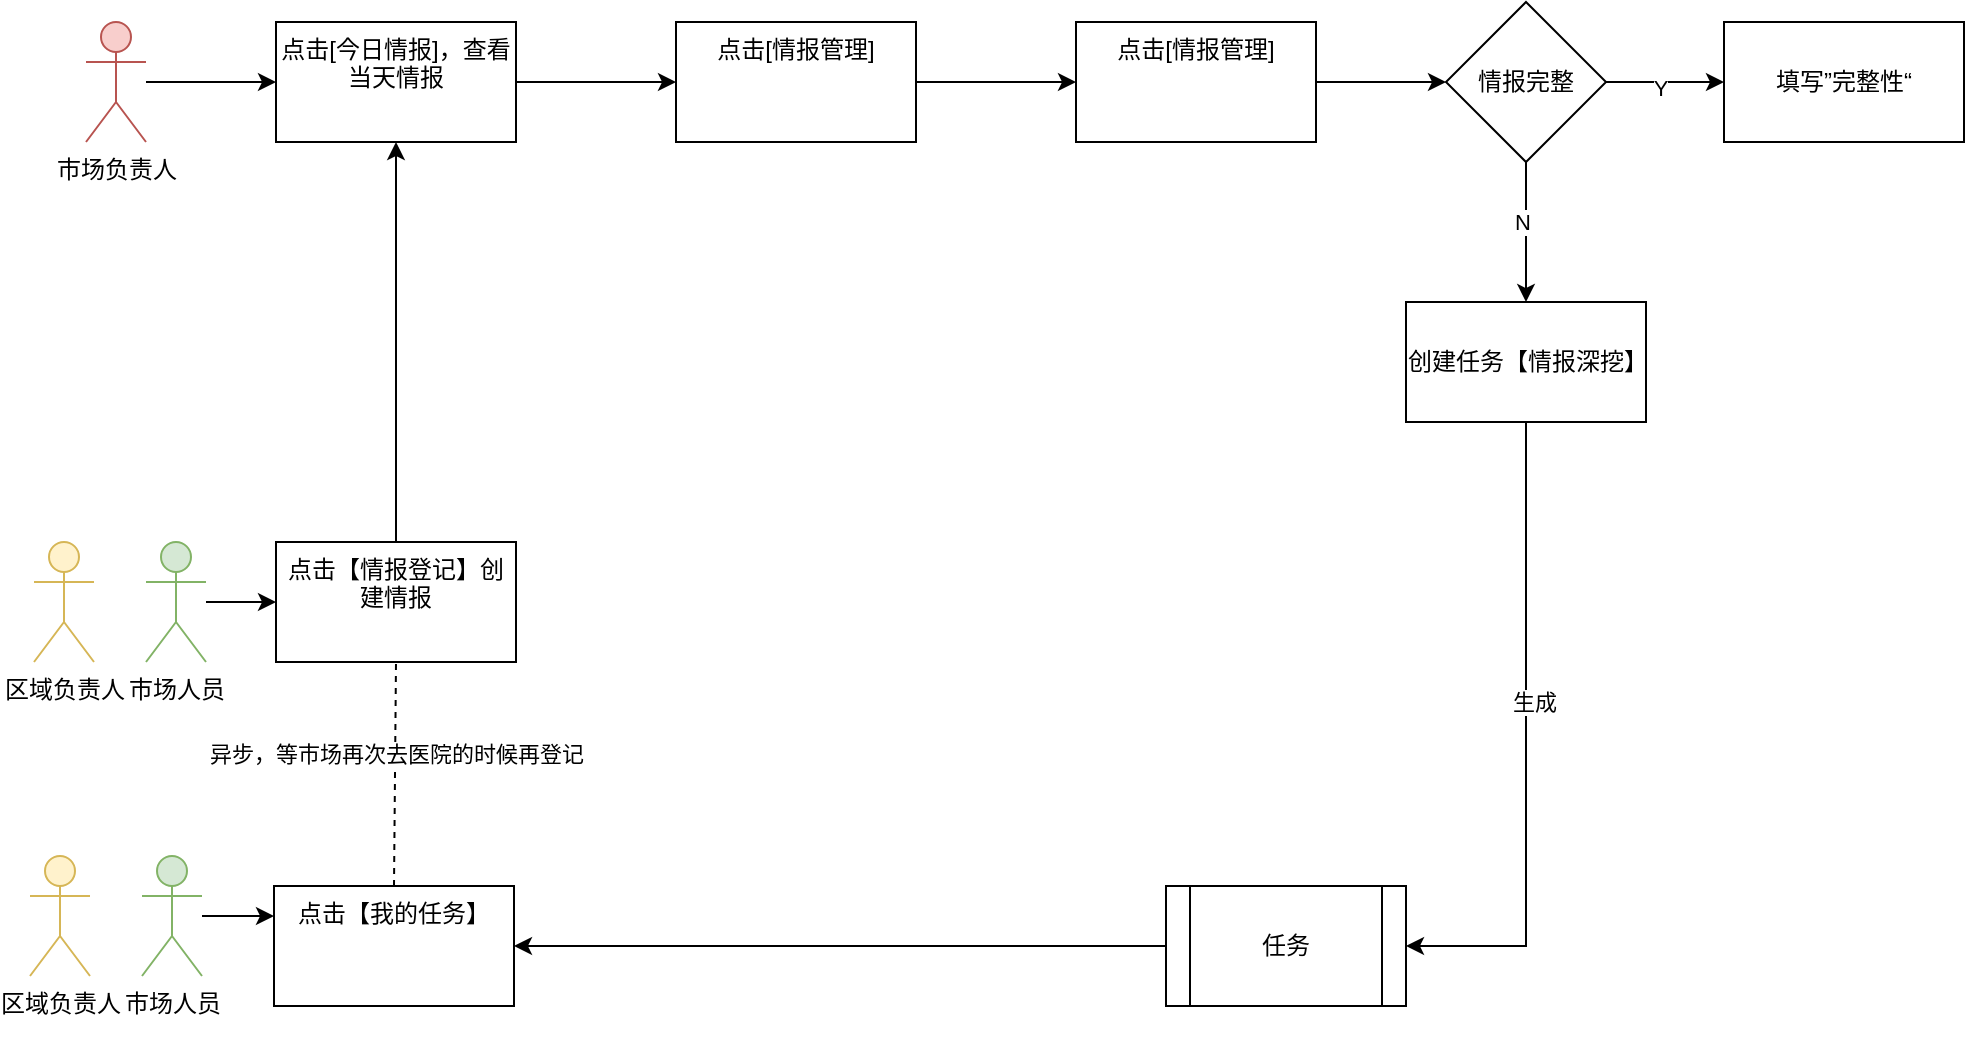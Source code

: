 <mxfile version="26.1.1">
  <diagram name="Page-1" id="58cdce13-f638-feb5-8d6f-7d28b1aa9fa0">
    <mxGraphModel dx="1050" dy="565" grid="1" gridSize="10" guides="1" tooltips="1" connect="1" arrows="1" fold="1" page="1" pageScale="1" pageWidth="1100" pageHeight="850" background="none" math="0" shadow="0">
      <root>
        <mxCell id="0" />
        <mxCell id="1" parent="0" />
        <mxCell id="WZD5aC5hvdzo4xhgFHvB-3" value="" style="edgeStyle=orthogonalEdgeStyle;rounded=0;orthogonalLoop=1;jettySize=auto;html=1;" parent="1" source="WZD5aC5hvdzo4xhgFHvB-1" target="WZD5aC5hvdzo4xhgFHvB-2" edge="1">
          <mxGeometry relative="1" as="geometry" />
        </mxCell>
        <mxCell id="WZD5aC5hvdzo4xhgFHvB-1" value="市场负责人" style="shape=umlActor;verticalLabelPosition=bottom;verticalAlign=top;html=1;outlineConnect=0;fillColor=#f8cecc;strokeColor=#b85450;" parent="1" vertex="1">
          <mxGeometry x="70" y="50" width="30" height="60" as="geometry" />
        </mxCell>
        <mxCell id="nZq2yN_HtNo4lVuen5OX-3" value="" style="edgeStyle=orthogonalEdgeStyle;rounded=0;orthogonalLoop=1;jettySize=auto;html=1;" parent="1" source="WZD5aC5hvdzo4xhgFHvB-2" target="nZq2yN_HtNo4lVuen5OX-2" edge="1">
          <mxGeometry relative="1" as="geometry" />
        </mxCell>
        <mxCell id="WZD5aC5hvdzo4xhgFHvB-2" value="点击[今日情报]，查看当天情报" style="whiteSpace=wrap;html=1;verticalAlign=top;" parent="1" vertex="1">
          <mxGeometry x="165" y="50" width="120" height="60" as="geometry" />
        </mxCell>
        <mxCell id="WZD5aC5hvdzo4xhgFHvB-15" value="" style="edgeStyle=orthogonalEdgeStyle;rounded=0;orthogonalLoop=1;jettySize=auto;html=1;" parent="1" source="WZD5aC5hvdzo4xhgFHvB-11" target="WZD5aC5hvdzo4xhgFHvB-14" edge="1">
          <mxGeometry relative="1" as="geometry" />
        </mxCell>
        <mxCell id="WZD5aC5hvdzo4xhgFHvB-11" value="市场人员" style="shape=umlActor;verticalLabelPosition=bottom;verticalAlign=top;html=1;outlineConnect=0;fillColor=#d5e8d4;strokeColor=#82b366;" parent="1" vertex="1">
          <mxGeometry x="100" y="310" width="30" height="60" as="geometry" />
        </mxCell>
        <mxCell id="nZq2yN_HtNo4lVuen5OX-1" style="edgeStyle=orthogonalEdgeStyle;rounded=0;orthogonalLoop=1;jettySize=auto;html=1;entryX=0.5;entryY=1;entryDx=0;entryDy=0;" parent="1" source="WZD5aC5hvdzo4xhgFHvB-14" target="WZD5aC5hvdzo4xhgFHvB-2" edge="1">
          <mxGeometry relative="1" as="geometry" />
        </mxCell>
        <mxCell id="WZD5aC5hvdzo4xhgFHvB-14" value="点击【情报登记】创建情报" style="whiteSpace=wrap;html=1;verticalAlign=top;" parent="1" vertex="1">
          <mxGeometry x="165" y="310" width="120" height="60" as="geometry" />
        </mxCell>
        <mxCell id="nZq2yN_HtNo4lVuen5OX-5" value="" style="edgeStyle=orthogonalEdgeStyle;rounded=0;orthogonalLoop=1;jettySize=auto;html=1;" parent="1" source="nZq2yN_HtNo4lVuen5OX-2" target="nZq2yN_HtNo4lVuen5OX-4" edge="1">
          <mxGeometry relative="1" as="geometry" />
        </mxCell>
        <mxCell id="nZq2yN_HtNo4lVuen5OX-2" value="点击[情报管理]" style="whiteSpace=wrap;html=1;verticalAlign=top;" parent="1" vertex="1">
          <mxGeometry x="365" y="50" width="120" height="60" as="geometry" />
        </mxCell>
        <mxCell id="nZq2yN_HtNo4lVuen5OX-7" style="edgeStyle=orthogonalEdgeStyle;rounded=0;orthogonalLoop=1;jettySize=auto;html=1;entryX=0;entryY=0.5;entryDx=0;entryDy=0;" parent="1" source="nZq2yN_HtNo4lVuen5OX-4" target="nZq2yN_HtNo4lVuen5OX-6" edge="1">
          <mxGeometry relative="1" as="geometry" />
        </mxCell>
        <mxCell id="nZq2yN_HtNo4lVuen5OX-4" value="点击[情报管理]" style="whiteSpace=wrap;html=1;verticalAlign=top;" parent="1" vertex="1">
          <mxGeometry x="565" y="50" width="120" height="60" as="geometry" />
        </mxCell>
        <mxCell id="nZq2yN_HtNo4lVuen5OX-9" value="" style="edgeStyle=orthogonalEdgeStyle;rounded=0;orthogonalLoop=1;jettySize=auto;html=1;" parent="1" source="nZq2yN_HtNo4lVuen5OX-6" target="nZq2yN_HtNo4lVuen5OX-8" edge="1">
          <mxGeometry relative="1" as="geometry" />
        </mxCell>
        <mxCell id="nZq2yN_HtNo4lVuen5OX-10" value="Y" style="edgeLabel;html=1;align=center;verticalAlign=middle;resizable=0;points=[];" parent="nZq2yN_HtNo4lVuen5OX-9" vertex="1" connectable="0">
          <mxGeometry x="-0.107" y="-3" relative="1" as="geometry">
            <mxPoint as="offset" />
          </mxGeometry>
        </mxCell>
        <mxCell id="nZq2yN_HtNo4lVuen5OX-11" style="edgeStyle=orthogonalEdgeStyle;rounded=0;orthogonalLoop=1;jettySize=auto;html=1;entryX=0.5;entryY=0;entryDx=0;entryDy=0;" parent="1" source="nZq2yN_HtNo4lVuen5OX-6" edge="1">
          <mxGeometry relative="1" as="geometry">
            <mxPoint x="790" y="190" as="targetPoint" />
          </mxGeometry>
        </mxCell>
        <mxCell id="nZq2yN_HtNo4lVuen5OX-12" value="N" style="edgeLabel;html=1;align=center;verticalAlign=middle;resizable=0;points=[];" parent="nZq2yN_HtNo4lVuen5OX-11" vertex="1" connectable="0">
          <mxGeometry x="-0.155" y="-2" relative="1" as="geometry">
            <mxPoint as="offset" />
          </mxGeometry>
        </mxCell>
        <mxCell id="nZq2yN_HtNo4lVuen5OX-6" value="情报完整" style="rhombus;whiteSpace=wrap;html=1;" parent="1" vertex="1">
          <mxGeometry x="750" y="40" width="80" height="80" as="geometry" />
        </mxCell>
        <mxCell id="nZq2yN_HtNo4lVuen5OX-8" value="填写”完整性“" style="whiteSpace=wrap;html=1;" parent="1" vertex="1">
          <mxGeometry x="889" y="50" width="120" height="60" as="geometry" />
        </mxCell>
        <mxCell id="nZq2yN_HtNo4lVuen5OX-22" style="edgeStyle=orthogonalEdgeStyle;rounded=0;orthogonalLoop=1;jettySize=auto;html=1;entryX=1;entryY=0.5;entryDx=0;entryDy=0;" parent="1" source="nZq2yN_HtNo4lVuen5OX-14" target="nZq2yN_HtNo4lVuen5OX-21" edge="1">
          <mxGeometry relative="1" as="geometry" />
        </mxCell>
        <mxCell id="nZq2yN_HtNo4lVuen5OX-24" value="生成" style="edgeLabel;html=1;align=center;verticalAlign=middle;resizable=0;points=[];" parent="nZq2yN_HtNo4lVuen5OX-22" vertex="1" connectable="0">
          <mxGeometry x="-0.133" y="4" relative="1" as="geometry">
            <mxPoint as="offset" />
          </mxGeometry>
        </mxCell>
        <mxCell id="nZq2yN_HtNo4lVuen5OX-14" value="创建任务【情报深挖】" style="rounded=0;whiteSpace=wrap;html=1;" parent="1" vertex="1">
          <mxGeometry x="730" y="190" width="120" height="60" as="geometry" />
        </mxCell>
        <mxCell id="nZq2yN_HtNo4lVuen5OX-16" value="区域负责人&lt;div&gt;&lt;br&gt;&lt;/div&gt;" style="shape=umlActor;verticalLabelPosition=bottom;verticalAlign=top;html=1;outlineConnect=0;fillColor=#fff2cc;strokeColor=#d6b656;" parent="1" vertex="1">
          <mxGeometry x="44" y="310" width="30" height="60" as="geometry" />
        </mxCell>
        <mxCell id="nZq2yN_HtNo4lVuen5OX-20" style="edgeStyle=orthogonalEdgeStyle;rounded=0;orthogonalLoop=1;jettySize=auto;html=1;entryX=0;entryY=0.25;entryDx=0;entryDy=0;" parent="1" source="nZq2yN_HtNo4lVuen5OX-17" target="nZq2yN_HtNo4lVuen5OX-19" edge="1">
          <mxGeometry relative="1" as="geometry" />
        </mxCell>
        <mxCell id="nZq2yN_HtNo4lVuen5OX-17" value="市场人员" style="shape=umlActor;verticalLabelPosition=bottom;verticalAlign=top;html=1;outlineConnect=0;fillColor=#d5e8d4;strokeColor=#82b366;" parent="1" vertex="1">
          <mxGeometry x="98" y="467" width="30" height="60" as="geometry" />
        </mxCell>
        <mxCell id="nZq2yN_HtNo4lVuen5OX-18" value="区域负责人&lt;div&gt;&lt;br&gt;&lt;/div&gt;" style="shape=umlActor;verticalLabelPosition=bottom;verticalAlign=top;html=1;outlineConnect=0;fillColor=#fff2cc;strokeColor=#d6b656;" parent="1" vertex="1">
          <mxGeometry x="42" y="467" width="30" height="60" as="geometry" />
        </mxCell>
        <mxCell id="nZq2yN_HtNo4lVuen5OX-19" value="点击【我的任务】" style="whiteSpace=wrap;html=1;verticalAlign=top;" parent="1" vertex="1">
          <mxGeometry x="164" y="482" width="120" height="60" as="geometry" />
        </mxCell>
        <mxCell id="nZq2yN_HtNo4lVuen5OX-23" style="edgeStyle=orthogonalEdgeStyle;rounded=0;orthogonalLoop=1;jettySize=auto;html=1;entryX=1;entryY=0.5;entryDx=0;entryDy=0;" parent="1" source="nZq2yN_HtNo4lVuen5OX-21" target="nZq2yN_HtNo4lVuen5OX-19" edge="1">
          <mxGeometry relative="1" as="geometry" />
        </mxCell>
        <mxCell id="nZq2yN_HtNo4lVuen5OX-21" value="任务" style="shape=process;whiteSpace=wrap;html=1;backgroundOutline=1;" parent="1" vertex="1">
          <mxGeometry x="610" y="482" width="120" height="60" as="geometry" />
        </mxCell>
        <mxCell id="nZq2yN_HtNo4lVuen5OX-28" value="" style="endArrow=none;dashed=1;html=1;rounded=0;exitX=0.5;exitY=0;exitDx=0;exitDy=0;entryX=0.5;entryY=1;entryDx=0;entryDy=0;" parent="1" source="nZq2yN_HtNo4lVuen5OX-19" target="WZD5aC5hvdzo4xhgFHvB-14" edge="1">
          <mxGeometry width="50" height="50" relative="1" as="geometry">
            <mxPoint x="460" y="320" as="sourcePoint" />
            <mxPoint x="510" y="270" as="targetPoint" />
          </mxGeometry>
        </mxCell>
        <mxCell id="nZq2yN_HtNo4lVuen5OX-29" value="异步，等市场再次去医院的时候再登记" style="edgeLabel;html=1;align=center;verticalAlign=middle;resizable=0;points=[];" parent="nZq2yN_HtNo4lVuen5OX-28" vertex="1" connectable="0">
          <mxGeometry x="0.189" relative="1" as="geometry">
            <mxPoint as="offset" />
          </mxGeometry>
        </mxCell>
      </root>
    </mxGraphModel>
  </diagram>
</mxfile>
